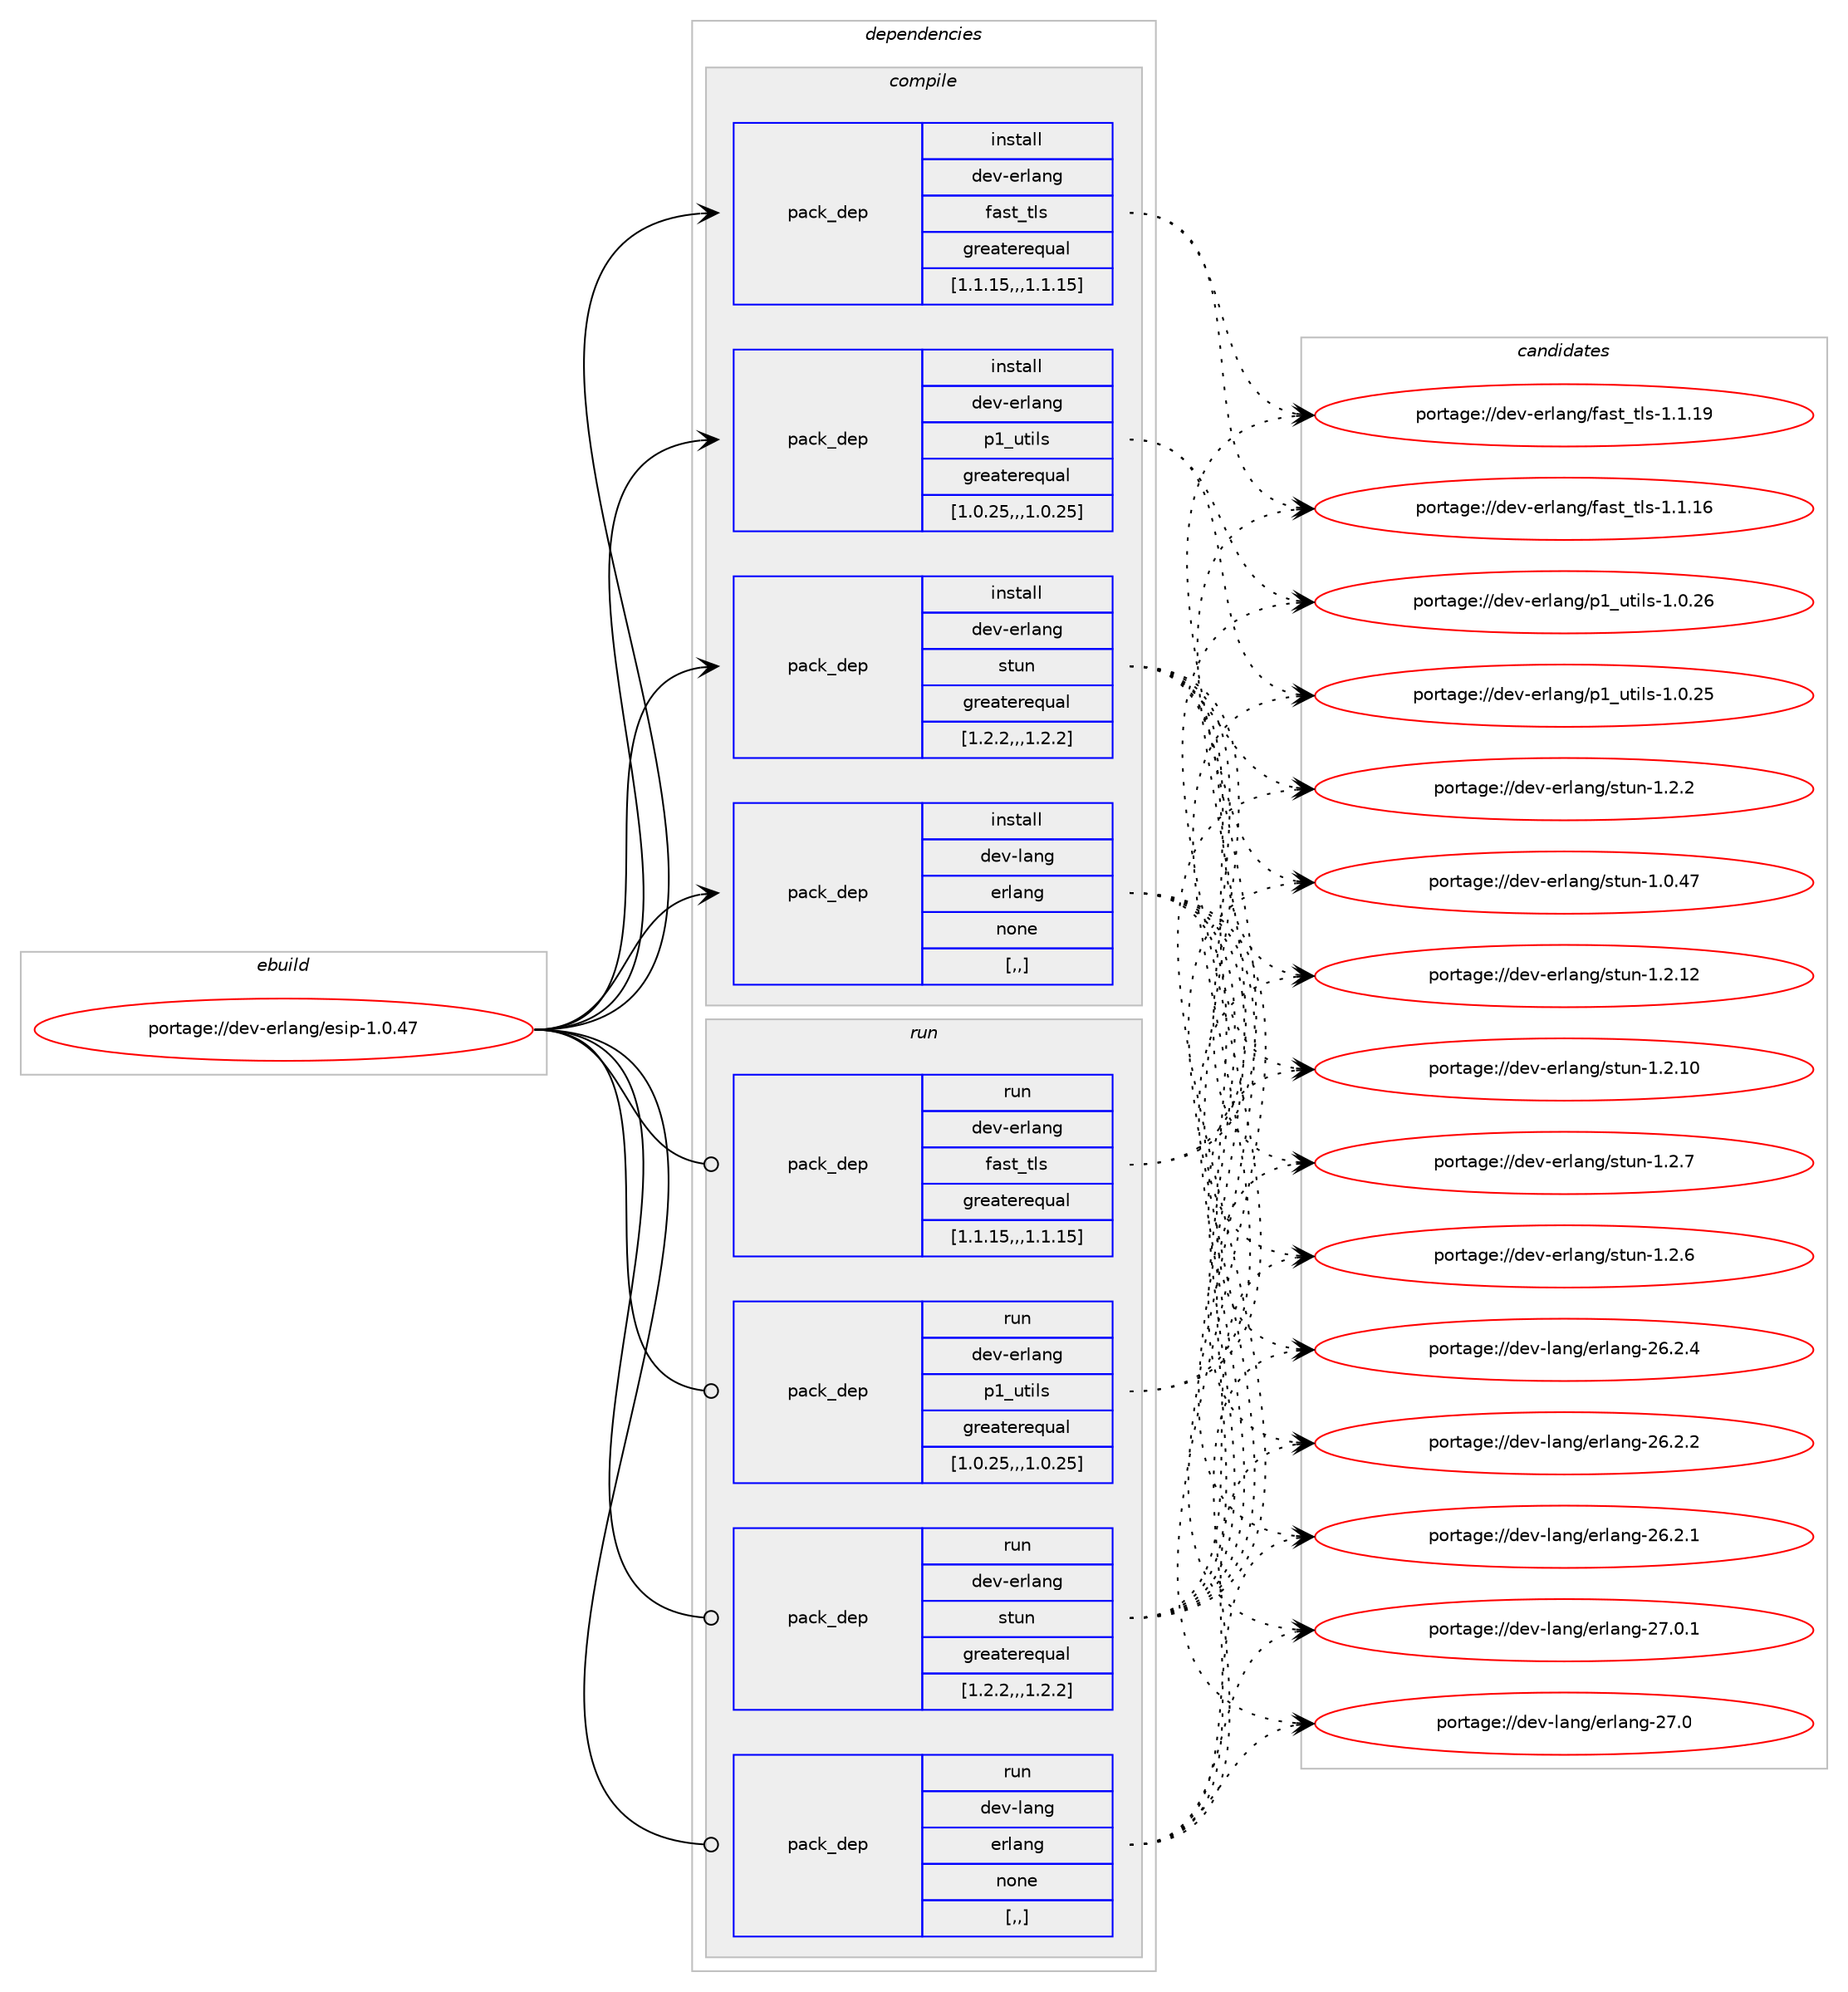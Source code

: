 digraph prolog {

# *************
# Graph options
# *************

newrank=true;
concentrate=true;
compound=true;
graph [rankdir=LR,fontname=Helvetica,fontsize=10,ranksep=1.5];#, ranksep=2.5, nodesep=0.2];
edge  [arrowhead=vee];
node  [fontname=Helvetica,fontsize=10];

# **********
# The ebuild
# **********

subgraph cluster_leftcol {
color=gray;
label=<<i>ebuild</i>>;
id [label="portage://dev-erlang/esip-1.0.47", color=red, width=4, href="../dev-erlang/esip-1.0.47.svg"];
}

# ****************
# The dependencies
# ****************

subgraph cluster_midcol {
color=gray;
label=<<i>dependencies</i>>;
subgraph cluster_compile {
fillcolor="#eeeeee";
style=filled;
label=<<i>compile</i>>;
subgraph pack413779 {
dependency568124 [label=<<TABLE BORDER="0" CELLBORDER="1" CELLSPACING="0" CELLPADDING="4" WIDTH="220"><TR><TD ROWSPAN="6" CELLPADDING="30">pack_dep</TD></TR><TR><TD WIDTH="110">install</TD></TR><TR><TD>dev-erlang</TD></TR><TR><TD>fast_tls</TD></TR><TR><TD>greaterequal</TD></TR><TR><TD>[1.1.15,,,1.1.15]</TD></TR></TABLE>>, shape=none, color=blue];
}
id:e -> dependency568124:w [weight=20,style="solid",arrowhead="vee"];
subgraph pack413780 {
dependency568125 [label=<<TABLE BORDER="0" CELLBORDER="1" CELLSPACING="0" CELLPADDING="4" WIDTH="220"><TR><TD ROWSPAN="6" CELLPADDING="30">pack_dep</TD></TR><TR><TD WIDTH="110">install</TD></TR><TR><TD>dev-erlang</TD></TR><TR><TD>p1_utils</TD></TR><TR><TD>greaterequal</TD></TR><TR><TD>[1.0.25,,,1.0.25]</TD></TR></TABLE>>, shape=none, color=blue];
}
id:e -> dependency568125:w [weight=20,style="solid",arrowhead="vee"];
subgraph pack413781 {
dependency568126 [label=<<TABLE BORDER="0" CELLBORDER="1" CELLSPACING="0" CELLPADDING="4" WIDTH="220"><TR><TD ROWSPAN="6" CELLPADDING="30">pack_dep</TD></TR><TR><TD WIDTH="110">install</TD></TR><TR><TD>dev-erlang</TD></TR><TR><TD>stun</TD></TR><TR><TD>greaterequal</TD></TR><TR><TD>[1.2.2,,,1.2.2]</TD></TR></TABLE>>, shape=none, color=blue];
}
id:e -> dependency568126:w [weight=20,style="solid",arrowhead="vee"];
subgraph pack413782 {
dependency568127 [label=<<TABLE BORDER="0" CELLBORDER="1" CELLSPACING="0" CELLPADDING="4" WIDTH="220"><TR><TD ROWSPAN="6" CELLPADDING="30">pack_dep</TD></TR><TR><TD WIDTH="110">install</TD></TR><TR><TD>dev-lang</TD></TR><TR><TD>erlang</TD></TR><TR><TD>none</TD></TR><TR><TD>[,,]</TD></TR></TABLE>>, shape=none, color=blue];
}
id:e -> dependency568127:w [weight=20,style="solid",arrowhead="vee"];
}
subgraph cluster_compileandrun {
fillcolor="#eeeeee";
style=filled;
label=<<i>compile and run</i>>;
}
subgraph cluster_run {
fillcolor="#eeeeee";
style=filled;
label=<<i>run</i>>;
subgraph pack413783 {
dependency568128 [label=<<TABLE BORDER="0" CELLBORDER="1" CELLSPACING="0" CELLPADDING="4" WIDTH="220"><TR><TD ROWSPAN="6" CELLPADDING="30">pack_dep</TD></TR><TR><TD WIDTH="110">run</TD></TR><TR><TD>dev-erlang</TD></TR><TR><TD>fast_tls</TD></TR><TR><TD>greaterequal</TD></TR><TR><TD>[1.1.15,,,1.1.15]</TD></TR></TABLE>>, shape=none, color=blue];
}
id:e -> dependency568128:w [weight=20,style="solid",arrowhead="odot"];
subgraph pack413784 {
dependency568129 [label=<<TABLE BORDER="0" CELLBORDER="1" CELLSPACING="0" CELLPADDING="4" WIDTH="220"><TR><TD ROWSPAN="6" CELLPADDING="30">pack_dep</TD></TR><TR><TD WIDTH="110">run</TD></TR><TR><TD>dev-erlang</TD></TR><TR><TD>p1_utils</TD></TR><TR><TD>greaterequal</TD></TR><TR><TD>[1.0.25,,,1.0.25]</TD></TR></TABLE>>, shape=none, color=blue];
}
id:e -> dependency568129:w [weight=20,style="solid",arrowhead="odot"];
subgraph pack413785 {
dependency568130 [label=<<TABLE BORDER="0" CELLBORDER="1" CELLSPACING="0" CELLPADDING="4" WIDTH="220"><TR><TD ROWSPAN="6" CELLPADDING="30">pack_dep</TD></TR><TR><TD WIDTH="110">run</TD></TR><TR><TD>dev-erlang</TD></TR><TR><TD>stun</TD></TR><TR><TD>greaterequal</TD></TR><TR><TD>[1.2.2,,,1.2.2]</TD></TR></TABLE>>, shape=none, color=blue];
}
id:e -> dependency568130:w [weight=20,style="solid",arrowhead="odot"];
subgraph pack413786 {
dependency568131 [label=<<TABLE BORDER="0" CELLBORDER="1" CELLSPACING="0" CELLPADDING="4" WIDTH="220"><TR><TD ROWSPAN="6" CELLPADDING="30">pack_dep</TD></TR><TR><TD WIDTH="110">run</TD></TR><TR><TD>dev-lang</TD></TR><TR><TD>erlang</TD></TR><TR><TD>none</TD></TR><TR><TD>[,,]</TD></TR></TABLE>>, shape=none, color=blue];
}
id:e -> dependency568131:w [weight=20,style="solid",arrowhead="odot"];
}
}

# **************
# The candidates
# **************

subgraph cluster_choices {
rank=same;
color=gray;
label=<<i>candidates</i>>;

subgraph choice413779 {
color=black;
nodesep=1;
choice100101118451011141089711010347102971151169511610811545494649464957 [label="portage://dev-erlang/fast_tls-1.1.19", color=red, width=4,href="../dev-erlang/fast_tls-1.1.19.svg"];
choice100101118451011141089711010347102971151169511610811545494649464954 [label="portage://dev-erlang/fast_tls-1.1.16", color=red, width=4,href="../dev-erlang/fast_tls-1.1.16.svg"];
dependency568124:e -> choice100101118451011141089711010347102971151169511610811545494649464957:w [style=dotted,weight="100"];
dependency568124:e -> choice100101118451011141089711010347102971151169511610811545494649464954:w [style=dotted,weight="100"];
}
subgraph choice413780 {
color=black;
nodesep=1;
choice100101118451011141089711010347112499511711610510811545494648465054 [label="portage://dev-erlang/p1_utils-1.0.26", color=red, width=4,href="../dev-erlang/p1_utils-1.0.26.svg"];
choice100101118451011141089711010347112499511711610510811545494648465053 [label="portage://dev-erlang/p1_utils-1.0.25", color=red, width=4,href="../dev-erlang/p1_utils-1.0.25.svg"];
dependency568125:e -> choice100101118451011141089711010347112499511711610510811545494648465054:w [style=dotted,weight="100"];
dependency568125:e -> choice100101118451011141089711010347112499511711610510811545494648465053:w [style=dotted,weight="100"];
}
subgraph choice413781 {
color=black;
nodesep=1;
choice10010111845101114108971101034711511611711045494650464950 [label="portage://dev-erlang/stun-1.2.12", color=red, width=4,href="../dev-erlang/stun-1.2.12.svg"];
choice10010111845101114108971101034711511611711045494650464948 [label="portage://dev-erlang/stun-1.2.10", color=red, width=4,href="../dev-erlang/stun-1.2.10.svg"];
choice100101118451011141089711010347115116117110454946504655 [label="portage://dev-erlang/stun-1.2.7", color=red, width=4,href="../dev-erlang/stun-1.2.7.svg"];
choice100101118451011141089711010347115116117110454946504654 [label="portage://dev-erlang/stun-1.2.6", color=red, width=4,href="../dev-erlang/stun-1.2.6.svg"];
choice100101118451011141089711010347115116117110454946504650 [label="portage://dev-erlang/stun-1.2.2", color=red, width=4,href="../dev-erlang/stun-1.2.2.svg"];
choice10010111845101114108971101034711511611711045494648465255 [label="portage://dev-erlang/stun-1.0.47", color=red, width=4,href="../dev-erlang/stun-1.0.47.svg"];
dependency568126:e -> choice10010111845101114108971101034711511611711045494650464950:w [style=dotted,weight="100"];
dependency568126:e -> choice10010111845101114108971101034711511611711045494650464948:w [style=dotted,weight="100"];
dependency568126:e -> choice100101118451011141089711010347115116117110454946504655:w [style=dotted,weight="100"];
dependency568126:e -> choice100101118451011141089711010347115116117110454946504654:w [style=dotted,weight="100"];
dependency568126:e -> choice100101118451011141089711010347115116117110454946504650:w [style=dotted,weight="100"];
dependency568126:e -> choice10010111845101114108971101034711511611711045494648465255:w [style=dotted,weight="100"];
}
subgraph choice413782 {
color=black;
nodesep=1;
choice1001011184510897110103471011141089711010345505546484649 [label="portage://dev-lang/erlang-27.0.1", color=red, width=4,href="../dev-lang/erlang-27.0.1.svg"];
choice100101118451089711010347101114108971101034550554648 [label="portage://dev-lang/erlang-27.0", color=red, width=4,href="../dev-lang/erlang-27.0.svg"];
choice1001011184510897110103471011141089711010345505446504652 [label="portage://dev-lang/erlang-26.2.4", color=red, width=4,href="../dev-lang/erlang-26.2.4.svg"];
choice1001011184510897110103471011141089711010345505446504650 [label="portage://dev-lang/erlang-26.2.2", color=red, width=4,href="../dev-lang/erlang-26.2.2.svg"];
choice1001011184510897110103471011141089711010345505446504649 [label="portage://dev-lang/erlang-26.2.1", color=red, width=4,href="../dev-lang/erlang-26.2.1.svg"];
dependency568127:e -> choice1001011184510897110103471011141089711010345505546484649:w [style=dotted,weight="100"];
dependency568127:e -> choice100101118451089711010347101114108971101034550554648:w [style=dotted,weight="100"];
dependency568127:e -> choice1001011184510897110103471011141089711010345505446504652:w [style=dotted,weight="100"];
dependency568127:e -> choice1001011184510897110103471011141089711010345505446504650:w [style=dotted,weight="100"];
dependency568127:e -> choice1001011184510897110103471011141089711010345505446504649:w [style=dotted,weight="100"];
}
subgraph choice413783 {
color=black;
nodesep=1;
choice100101118451011141089711010347102971151169511610811545494649464957 [label="portage://dev-erlang/fast_tls-1.1.19", color=red, width=4,href="../dev-erlang/fast_tls-1.1.19.svg"];
choice100101118451011141089711010347102971151169511610811545494649464954 [label="portage://dev-erlang/fast_tls-1.1.16", color=red, width=4,href="../dev-erlang/fast_tls-1.1.16.svg"];
dependency568128:e -> choice100101118451011141089711010347102971151169511610811545494649464957:w [style=dotted,weight="100"];
dependency568128:e -> choice100101118451011141089711010347102971151169511610811545494649464954:w [style=dotted,weight="100"];
}
subgraph choice413784 {
color=black;
nodesep=1;
choice100101118451011141089711010347112499511711610510811545494648465054 [label="portage://dev-erlang/p1_utils-1.0.26", color=red, width=4,href="../dev-erlang/p1_utils-1.0.26.svg"];
choice100101118451011141089711010347112499511711610510811545494648465053 [label="portage://dev-erlang/p1_utils-1.0.25", color=red, width=4,href="../dev-erlang/p1_utils-1.0.25.svg"];
dependency568129:e -> choice100101118451011141089711010347112499511711610510811545494648465054:w [style=dotted,weight="100"];
dependency568129:e -> choice100101118451011141089711010347112499511711610510811545494648465053:w [style=dotted,weight="100"];
}
subgraph choice413785 {
color=black;
nodesep=1;
choice10010111845101114108971101034711511611711045494650464950 [label="portage://dev-erlang/stun-1.2.12", color=red, width=4,href="../dev-erlang/stun-1.2.12.svg"];
choice10010111845101114108971101034711511611711045494650464948 [label="portage://dev-erlang/stun-1.2.10", color=red, width=4,href="../dev-erlang/stun-1.2.10.svg"];
choice100101118451011141089711010347115116117110454946504655 [label="portage://dev-erlang/stun-1.2.7", color=red, width=4,href="../dev-erlang/stun-1.2.7.svg"];
choice100101118451011141089711010347115116117110454946504654 [label="portage://dev-erlang/stun-1.2.6", color=red, width=4,href="../dev-erlang/stun-1.2.6.svg"];
choice100101118451011141089711010347115116117110454946504650 [label="portage://dev-erlang/stun-1.2.2", color=red, width=4,href="../dev-erlang/stun-1.2.2.svg"];
choice10010111845101114108971101034711511611711045494648465255 [label="portage://dev-erlang/stun-1.0.47", color=red, width=4,href="../dev-erlang/stun-1.0.47.svg"];
dependency568130:e -> choice10010111845101114108971101034711511611711045494650464950:w [style=dotted,weight="100"];
dependency568130:e -> choice10010111845101114108971101034711511611711045494650464948:w [style=dotted,weight="100"];
dependency568130:e -> choice100101118451011141089711010347115116117110454946504655:w [style=dotted,weight="100"];
dependency568130:e -> choice100101118451011141089711010347115116117110454946504654:w [style=dotted,weight="100"];
dependency568130:e -> choice100101118451011141089711010347115116117110454946504650:w [style=dotted,weight="100"];
dependency568130:e -> choice10010111845101114108971101034711511611711045494648465255:w [style=dotted,weight="100"];
}
subgraph choice413786 {
color=black;
nodesep=1;
choice1001011184510897110103471011141089711010345505546484649 [label="portage://dev-lang/erlang-27.0.1", color=red, width=4,href="../dev-lang/erlang-27.0.1.svg"];
choice100101118451089711010347101114108971101034550554648 [label="portage://dev-lang/erlang-27.0", color=red, width=4,href="../dev-lang/erlang-27.0.svg"];
choice1001011184510897110103471011141089711010345505446504652 [label="portage://dev-lang/erlang-26.2.4", color=red, width=4,href="../dev-lang/erlang-26.2.4.svg"];
choice1001011184510897110103471011141089711010345505446504650 [label="portage://dev-lang/erlang-26.2.2", color=red, width=4,href="../dev-lang/erlang-26.2.2.svg"];
choice1001011184510897110103471011141089711010345505446504649 [label="portage://dev-lang/erlang-26.2.1", color=red, width=4,href="../dev-lang/erlang-26.2.1.svg"];
dependency568131:e -> choice1001011184510897110103471011141089711010345505546484649:w [style=dotted,weight="100"];
dependency568131:e -> choice100101118451089711010347101114108971101034550554648:w [style=dotted,weight="100"];
dependency568131:e -> choice1001011184510897110103471011141089711010345505446504652:w [style=dotted,weight="100"];
dependency568131:e -> choice1001011184510897110103471011141089711010345505446504650:w [style=dotted,weight="100"];
dependency568131:e -> choice1001011184510897110103471011141089711010345505446504649:w [style=dotted,weight="100"];
}
}

}
